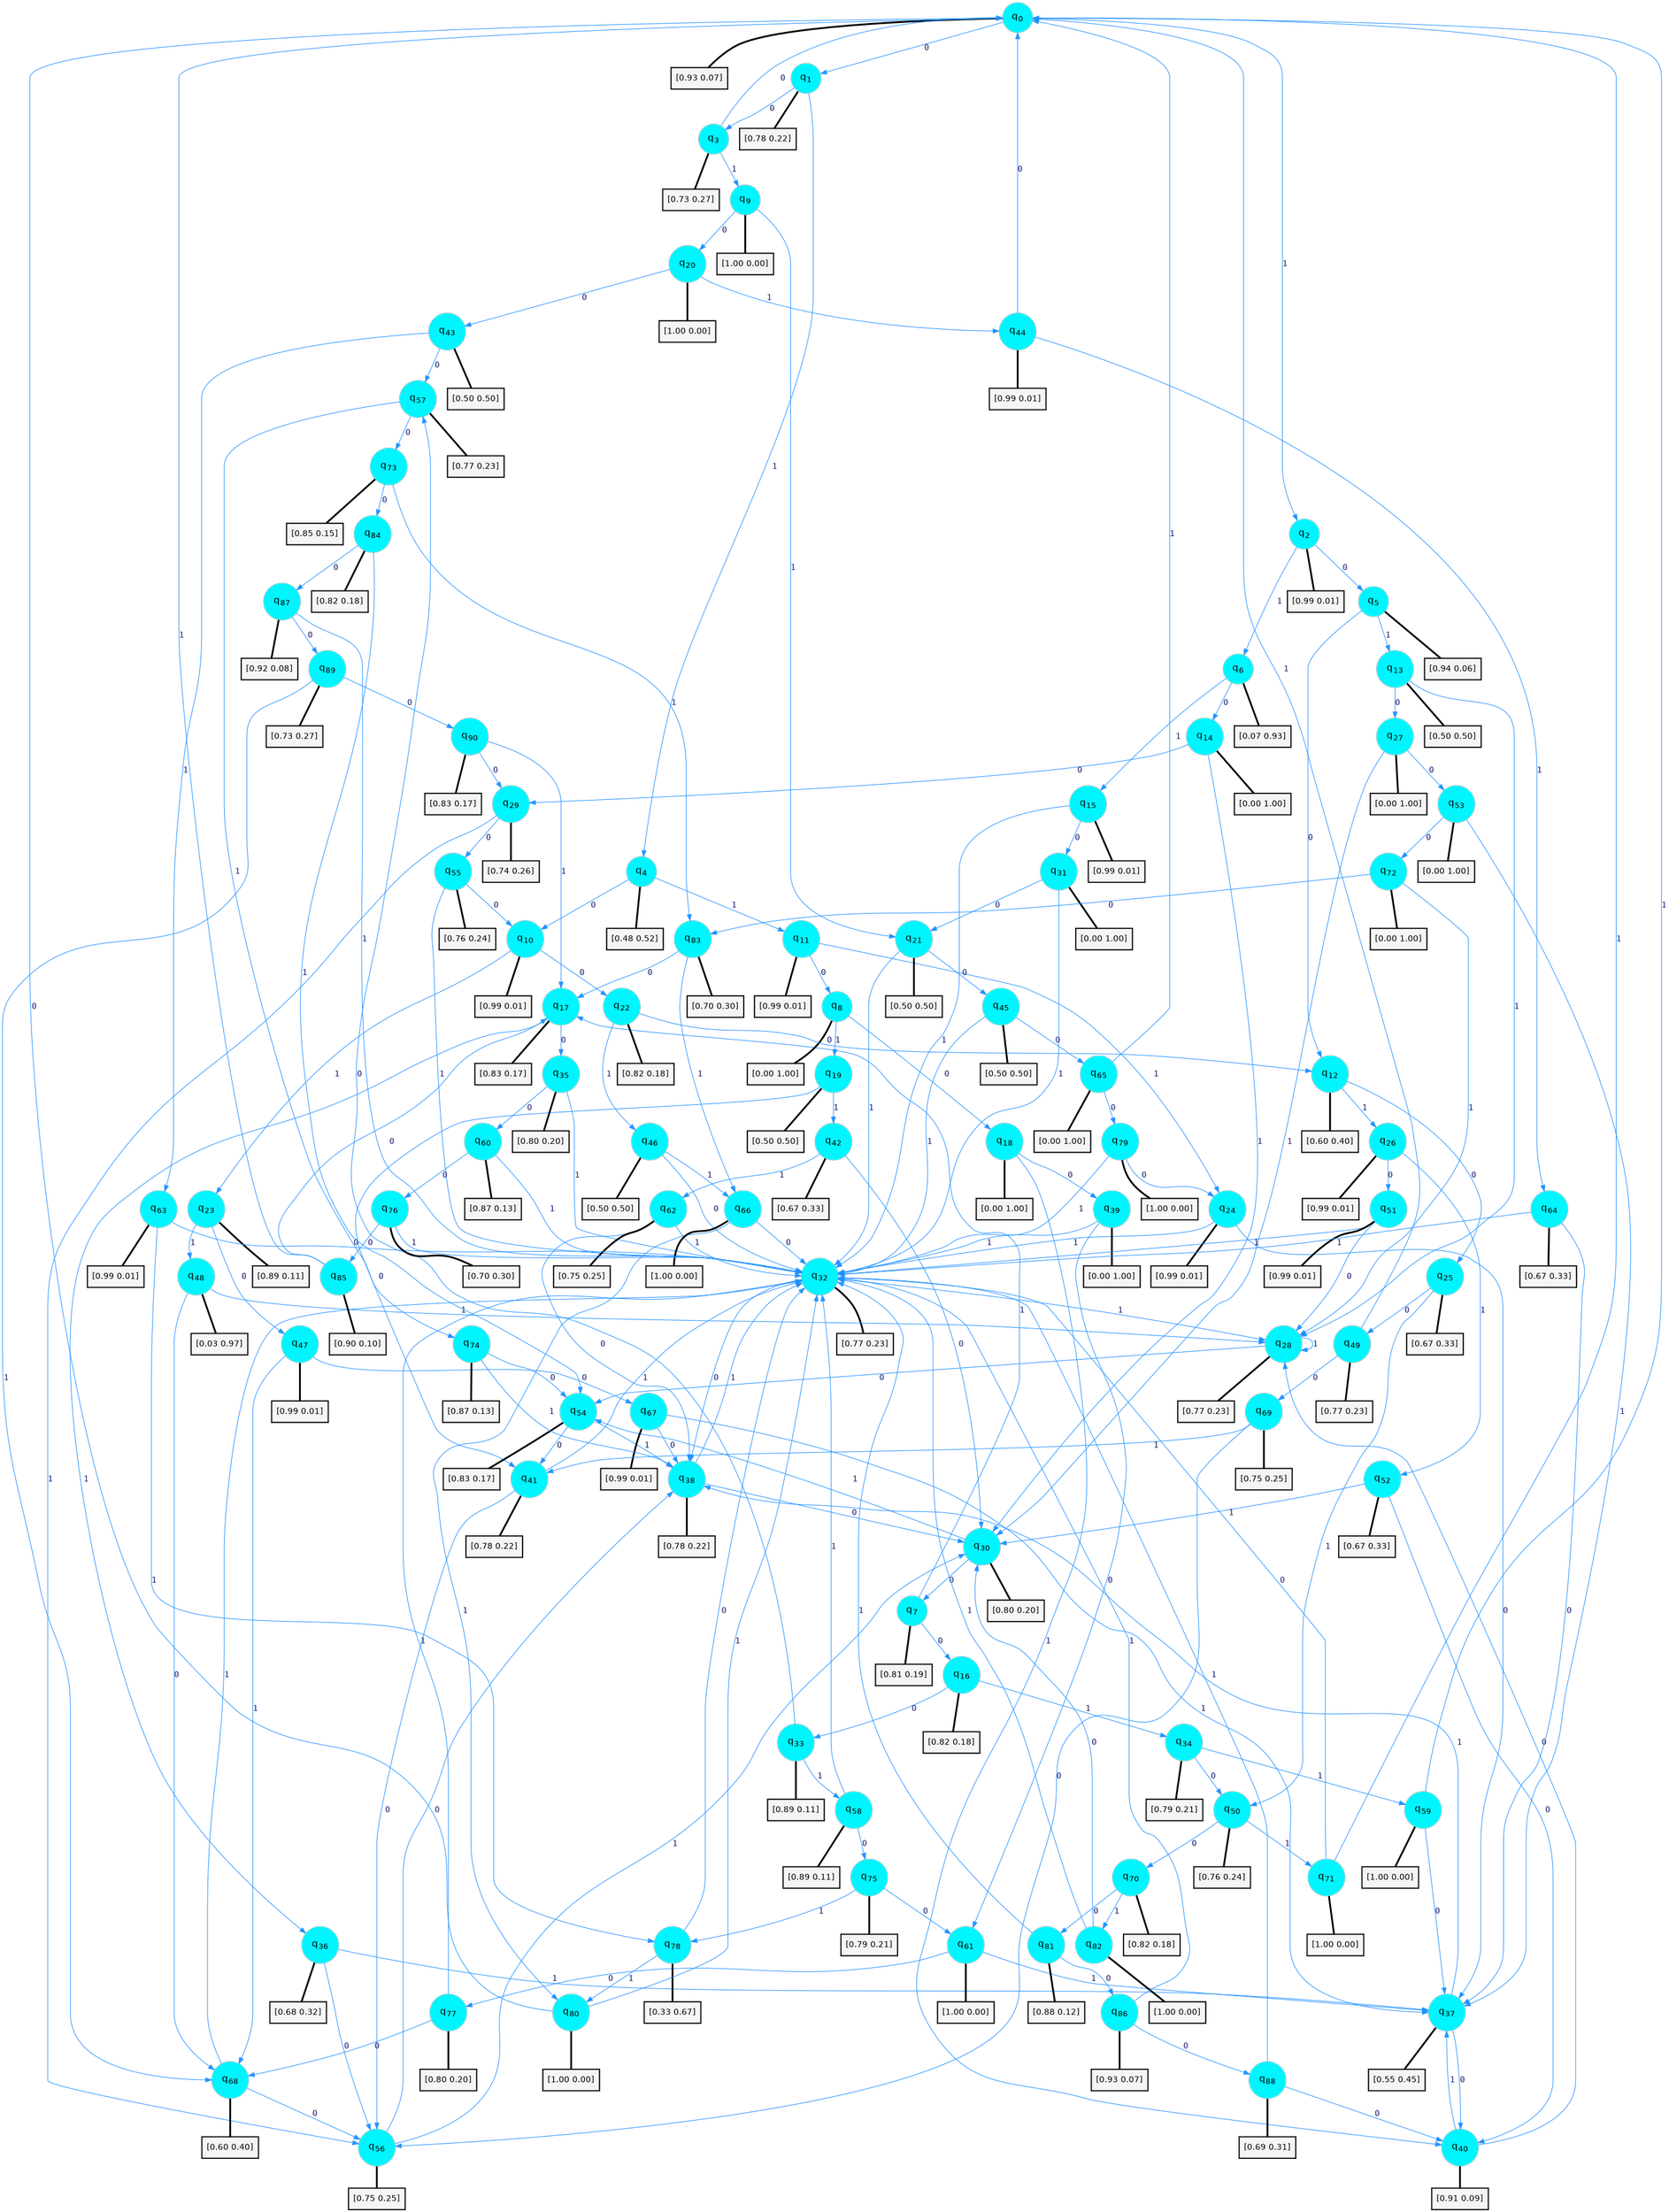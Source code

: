 digraph G {
graph [
bgcolor=transparent, dpi=300, rankdir=TD, size="40,25"];
node [
color=gray, fillcolor=turquoise1, fontcolor=black, fontname=Helvetica, fontsize=16, fontweight=bold, shape=circle, style=filled];
edge [
arrowsize=1, color=dodgerblue1, fontcolor=midnightblue, fontname=courier, fontweight=bold, penwidth=1, style=solid, weight=20];
0[label=<q<SUB>0</SUB>>];
1[label=<q<SUB>1</SUB>>];
2[label=<q<SUB>2</SUB>>];
3[label=<q<SUB>3</SUB>>];
4[label=<q<SUB>4</SUB>>];
5[label=<q<SUB>5</SUB>>];
6[label=<q<SUB>6</SUB>>];
7[label=<q<SUB>7</SUB>>];
8[label=<q<SUB>8</SUB>>];
9[label=<q<SUB>9</SUB>>];
10[label=<q<SUB>10</SUB>>];
11[label=<q<SUB>11</SUB>>];
12[label=<q<SUB>12</SUB>>];
13[label=<q<SUB>13</SUB>>];
14[label=<q<SUB>14</SUB>>];
15[label=<q<SUB>15</SUB>>];
16[label=<q<SUB>16</SUB>>];
17[label=<q<SUB>17</SUB>>];
18[label=<q<SUB>18</SUB>>];
19[label=<q<SUB>19</SUB>>];
20[label=<q<SUB>20</SUB>>];
21[label=<q<SUB>21</SUB>>];
22[label=<q<SUB>22</SUB>>];
23[label=<q<SUB>23</SUB>>];
24[label=<q<SUB>24</SUB>>];
25[label=<q<SUB>25</SUB>>];
26[label=<q<SUB>26</SUB>>];
27[label=<q<SUB>27</SUB>>];
28[label=<q<SUB>28</SUB>>];
29[label=<q<SUB>29</SUB>>];
30[label=<q<SUB>30</SUB>>];
31[label=<q<SUB>31</SUB>>];
32[label=<q<SUB>32</SUB>>];
33[label=<q<SUB>33</SUB>>];
34[label=<q<SUB>34</SUB>>];
35[label=<q<SUB>35</SUB>>];
36[label=<q<SUB>36</SUB>>];
37[label=<q<SUB>37</SUB>>];
38[label=<q<SUB>38</SUB>>];
39[label=<q<SUB>39</SUB>>];
40[label=<q<SUB>40</SUB>>];
41[label=<q<SUB>41</SUB>>];
42[label=<q<SUB>42</SUB>>];
43[label=<q<SUB>43</SUB>>];
44[label=<q<SUB>44</SUB>>];
45[label=<q<SUB>45</SUB>>];
46[label=<q<SUB>46</SUB>>];
47[label=<q<SUB>47</SUB>>];
48[label=<q<SUB>48</SUB>>];
49[label=<q<SUB>49</SUB>>];
50[label=<q<SUB>50</SUB>>];
51[label=<q<SUB>51</SUB>>];
52[label=<q<SUB>52</SUB>>];
53[label=<q<SUB>53</SUB>>];
54[label=<q<SUB>54</SUB>>];
55[label=<q<SUB>55</SUB>>];
56[label=<q<SUB>56</SUB>>];
57[label=<q<SUB>57</SUB>>];
58[label=<q<SUB>58</SUB>>];
59[label=<q<SUB>59</SUB>>];
60[label=<q<SUB>60</SUB>>];
61[label=<q<SUB>61</SUB>>];
62[label=<q<SUB>62</SUB>>];
63[label=<q<SUB>63</SUB>>];
64[label=<q<SUB>64</SUB>>];
65[label=<q<SUB>65</SUB>>];
66[label=<q<SUB>66</SUB>>];
67[label=<q<SUB>67</SUB>>];
68[label=<q<SUB>68</SUB>>];
69[label=<q<SUB>69</SUB>>];
70[label=<q<SUB>70</SUB>>];
71[label=<q<SUB>71</SUB>>];
72[label=<q<SUB>72</SUB>>];
73[label=<q<SUB>73</SUB>>];
74[label=<q<SUB>74</SUB>>];
75[label=<q<SUB>75</SUB>>];
76[label=<q<SUB>76</SUB>>];
77[label=<q<SUB>77</SUB>>];
78[label=<q<SUB>78</SUB>>];
79[label=<q<SUB>79</SUB>>];
80[label=<q<SUB>80</SUB>>];
81[label=<q<SUB>81</SUB>>];
82[label=<q<SUB>82</SUB>>];
83[label=<q<SUB>83</SUB>>];
84[label=<q<SUB>84</SUB>>];
85[label=<q<SUB>85</SUB>>];
86[label=<q<SUB>86</SUB>>];
87[label=<q<SUB>87</SUB>>];
88[label=<q<SUB>88</SUB>>];
89[label=<q<SUB>89</SUB>>];
90[label=<q<SUB>90</SUB>>];
91[label="[0.93 0.07]", shape=box,fontcolor=black, fontname=Helvetica, fontsize=14, penwidth=2, fillcolor=whitesmoke,color=black];
92[label="[0.78 0.22]", shape=box,fontcolor=black, fontname=Helvetica, fontsize=14, penwidth=2, fillcolor=whitesmoke,color=black];
93[label="[0.99 0.01]", shape=box,fontcolor=black, fontname=Helvetica, fontsize=14, penwidth=2, fillcolor=whitesmoke,color=black];
94[label="[0.73 0.27]", shape=box,fontcolor=black, fontname=Helvetica, fontsize=14, penwidth=2, fillcolor=whitesmoke,color=black];
95[label="[0.48 0.52]", shape=box,fontcolor=black, fontname=Helvetica, fontsize=14, penwidth=2, fillcolor=whitesmoke,color=black];
96[label="[0.94 0.06]", shape=box,fontcolor=black, fontname=Helvetica, fontsize=14, penwidth=2, fillcolor=whitesmoke,color=black];
97[label="[0.07 0.93]", shape=box,fontcolor=black, fontname=Helvetica, fontsize=14, penwidth=2, fillcolor=whitesmoke,color=black];
98[label="[0.81 0.19]", shape=box,fontcolor=black, fontname=Helvetica, fontsize=14, penwidth=2, fillcolor=whitesmoke,color=black];
99[label="[0.00 1.00]", shape=box,fontcolor=black, fontname=Helvetica, fontsize=14, penwidth=2, fillcolor=whitesmoke,color=black];
100[label="[1.00 0.00]", shape=box,fontcolor=black, fontname=Helvetica, fontsize=14, penwidth=2, fillcolor=whitesmoke,color=black];
101[label="[0.99 0.01]", shape=box,fontcolor=black, fontname=Helvetica, fontsize=14, penwidth=2, fillcolor=whitesmoke,color=black];
102[label="[0.99 0.01]", shape=box,fontcolor=black, fontname=Helvetica, fontsize=14, penwidth=2, fillcolor=whitesmoke,color=black];
103[label="[0.60 0.40]", shape=box,fontcolor=black, fontname=Helvetica, fontsize=14, penwidth=2, fillcolor=whitesmoke,color=black];
104[label="[0.50 0.50]", shape=box,fontcolor=black, fontname=Helvetica, fontsize=14, penwidth=2, fillcolor=whitesmoke,color=black];
105[label="[0.00 1.00]", shape=box,fontcolor=black, fontname=Helvetica, fontsize=14, penwidth=2, fillcolor=whitesmoke,color=black];
106[label="[0.99 0.01]", shape=box,fontcolor=black, fontname=Helvetica, fontsize=14, penwidth=2, fillcolor=whitesmoke,color=black];
107[label="[0.82 0.18]", shape=box,fontcolor=black, fontname=Helvetica, fontsize=14, penwidth=2, fillcolor=whitesmoke,color=black];
108[label="[0.83 0.17]", shape=box,fontcolor=black, fontname=Helvetica, fontsize=14, penwidth=2, fillcolor=whitesmoke,color=black];
109[label="[0.00 1.00]", shape=box,fontcolor=black, fontname=Helvetica, fontsize=14, penwidth=2, fillcolor=whitesmoke,color=black];
110[label="[0.50 0.50]", shape=box,fontcolor=black, fontname=Helvetica, fontsize=14, penwidth=2, fillcolor=whitesmoke,color=black];
111[label="[1.00 0.00]", shape=box,fontcolor=black, fontname=Helvetica, fontsize=14, penwidth=2, fillcolor=whitesmoke,color=black];
112[label="[0.50 0.50]", shape=box,fontcolor=black, fontname=Helvetica, fontsize=14, penwidth=2, fillcolor=whitesmoke,color=black];
113[label="[0.82 0.18]", shape=box,fontcolor=black, fontname=Helvetica, fontsize=14, penwidth=2, fillcolor=whitesmoke,color=black];
114[label="[0.89 0.11]", shape=box,fontcolor=black, fontname=Helvetica, fontsize=14, penwidth=2, fillcolor=whitesmoke,color=black];
115[label="[0.99 0.01]", shape=box,fontcolor=black, fontname=Helvetica, fontsize=14, penwidth=2, fillcolor=whitesmoke,color=black];
116[label="[0.67 0.33]", shape=box,fontcolor=black, fontname=Helvetica, fontsize=14, penwidth=2, fillcolor=whitesmoke,color=black];
117[label="[0.99 0.01]", shape=box,fontcolor=black, fontname=Helvetica, fontsize=14, penwidth=2, fillcolor=whitesmoke,color=black];
118[label="[0.00 1.00]", shape=box,fontcolor=black, fontname=Helvetica, fontsize=14, penwidth=2, fillcolor=whitesmoke,color=black];
119[label="[0.77 0.23]", shape=box,fontcolor=black, fontname=Helvetica, fontsize=14, penwidth=2, fillcolor=whitesmoke,color=black];
120[label="[0.74 0.26]", shape=box,fontcolor=black, fontname=Helvetica, fontsize=14, penwidth=2, fillcolor=whitesmoke,color=black];
121[label="[0.80 0.20]", shape=box,fontcolor=black, fontname=Helvetica, fontsize=14, penwidth=2, fillcolor=whitesmoke,color=black];
122[label="[0.00 1.00]", shape=box,fontcolor=black, fontname=Helvetica, fontsize=14, penwidth=2, fillcolor=whitesmoke,color=black];
123[label="[0.77 0.23]", shape=box,fontcolor=black, fontname=Helvetica, fontsize=14, penwidth=2, fillcolor=whitesmoke,color=black];
124[label="[0.89 0.11]", shape=box,fontcolor=black, fontname=Helvetica, fontsize=14, penwidth=2, fillcolor=whitesmoke,color=black];
125[label="[0.79 0.21]", shape=box,fontcolor=black, fontname=Helvetica, fontsize=14, penwidth=2, fillcolor=whitesmoke,color=black];
126[label="[0.80 0.20]", shape=box,fontcolor=black, fontname=Helvetica, fontsize=14, penwidth=2, fillcolor=whitesmoke,color=black];
127[label="[0.68 0.32]", shape=box,fontcolor=black, fontname=Helvetica, fontsize=14, penwidth=2, fillcolor=whitesmoke,color=black];
128[label="[0.55 0.45]", shape=box,fontcolor=black, fontname=Helvetica, fontsize=14, penwidth=2, fillcolor=whitesmoke,color=black];
129[label="[0.78 0.22]", shape=box,fontcolor=black, fontname=Helvetica, fontsize=14, penwidth=2, fillcolor=whitesmoke,color=black];
130[label="[0.00 1.00]", shape=box,fontcolor=black, fontname=Helvetica, fontsize=14, penwidth=2, fillcolor=whitesmoke,color=black];
131[label="[0.91 0.09]", shape=box,fontcolor=black, fontname=Helvetica, fontsize=14, penwidth=2, fillcolor=whitesmoke,color=black];
132[label="[0.78 0.22]", shape=box,fontcolor=black, fontname=Helvetica, fontsize=14, penwidth=2, fillcolor=whitesmoke,color=black];
133[label="[0.67 0.33]", shape=box,fontcolor=black, fontname=Helvetica, fontsize=14, penwidth=2, fillcolor=whitesmoke,color=black];
134[label="[0.50 0.50]", shape=box,fontcolor=black, fontname=Helvetica, fontsize=14, penwidth=2, fillcolor=whitesmoke,color=black];
135[label="[0.99 0.01]", shape=box,fontcolor=black, fontname=Helvetica, fontsize=14, penwidth=2, fillcolor=whitesmoke,color=black];
136[label="[0.50 0.50]", shape=box,fontcolor=black, fontname=Helvetica, fontsize=14, penwidth=2, fillcolor=whitesmoke,color=black];
137[label="[0.50 0.50]", shape=box,fontcolor=black, fontname=Helvetica, fontsize=14, penwidth=2, fillcolor=whitesmoke,color=black];
138[label="[0.99 0.01]", shape=box,fontcolor=black, fontname=Helvetica, fontsize=14, penwidth=2, fillcolor=whitesmoke,color=black];
139[label="[0.03 0.97]", shape=box,fontcolor=black, fontname=Helvetica, fontsize=14, penwidth=2, fillcolor=whitesmoke,color=black];
140[label="[0.77 0.23]", shape=box,fontcolor=black, fontname=Helvetica, fontsize=14, penwidth=2, fillcolor=whitesmoke,color=black];
141[label="[0.76 0.24]", shape=box,fontcolor=black, fontname=Helvetica, fontsize=14, penwidth=2, fillcolor=whitesmoke,color=black];
142[label="[0.99 0.01]", shape=box,fontcolor=black, fontname=Helvetica, fontsize=14, penwidth=2, fillcolor=whitesmoke,color=black];
143[label="[0.67 0.33]", shape=box,fontcolor=black, fontname=Helvetica, fontsize=14, penwidth=2, fillcolor=whitesmoke,color=black];
144[label="[0.00 1.00]", shape=box,fontcolor=black, fontname=Helvetica, fontsize=14, penwidth=2, fillcolor=whitesmoke,color=black];
145[label="[0.83 0.17]", shape=box,fontcolor=black, fontname=Helvetica, fontsize=14, penwidth=2, fillcolor=whitesmoke,color=black];
146[label="[0.76 0.24]", shape=box,fontcolor=black, fontname=Helvetica, fontsize=14, penwidth=2, fillcolor=whitesmoke,color=black];
147[label="[0.75 0.25]", shape=box,fontcolor=black, fontname=Helvetica, fontsize=14, penwidth=2, fillcolor=whitesmoke,color=black];
148[label="[0.77 0.23]", shape=box,fontcolor=black, fontname=Helvetica, fontsize=14, penwidth=2, fillcolor=whitesmoke,color=black];
149[label="[0.89 0.11]", shape=box,fontcolor=black, fontname=Helvetica, fontsize=14, penwidth=2, fillcolor=whitesmoke,color=black];
150[label="[1.00 0.00]", shape=box,fontcolor=black, fontname=Helvetica, fontsize=14, penwidth=2, fillcolor=whitesmoke,color=black];
151[label="[0.87 0.13]", shape=box,fontcolor=black, fontname=Helvetica, fontsize=14, penwidth=2, fillcolor=whitesmoke,color=black];
152[label="[1.00 0.00]", shape=box,fontcolor=black, fontname=Helvetica, fontsize=14, penwidth=2, fillcolor=whitesmoke,color=black];
153[label="[0.75 0.25]", shape=box,fontcolor=black, fontname=Helvetica, fontsize=14, penwidth=2, fillcolor=whitesmoke,color=black];
154[label="[0.99 0.01]", shape=box,fontcolor=black, fontname=Helvetica, fontsize=14, penwidth=2, fillcolor=whitesmoke,color=black];
155[label="[0.67 0.33]", shape=box,fontcolor=black, fontname=Helvetica, fontsize=14, penwidth=2, fillcolor=whitesmoke,color=black];
156[label="[0.00 1.00]", shape=box,fontcolor=black, fontname=Helvetica, fontsize=14, penwidth=2, fillcolor=whitesmoke,color=black];
157[label="[1.00 0.00]", shape=box,fontcolor=black, fontname=Helvetica, fontsize=14, penwidth=2, fillcolor=whitesmoke,color=black];
158[label="[0.99 0.01]", shape=box,fontcolor=black, fontname=Helvetica, fontsize=14, penwidth=2, fillcolor=whitesmoke,color=black];
159[label="[0.60 0.40]", shape=box,fontcolor=black, fontname=Helvetica, fontsize=14, penwidth=2, fillcolor=whitesmoke,color=black];
160[label="[0.75 0.25]", shape=box,fontcolor=black, fontname=Helvetica, fontsize=14, penwidth=2, fillcolor=whitesmoke,color=black];
161[label="[0.82 0.18]", shape=box,fontcolor=black, fontname=Helvetica, fontsize=14, penwidth=2, fillcolor=whitesmoke,color=black];
162[label="[1.00 0.00]", shape=box,fontcolor=black, fontname=Helvetica, fontsize=14, penwidth=2, fillcolor=whitesmoke,color=black];
163[label="[0.00 1.00]", shape=box,fontcolor=black, fontname=Helvetica, fontsize=14, penwidth=2, fillcolor=whitesmoke,color=black];
164[label="[0.85 0.15]", shape=box,fontcolor=black, fontname=Helvetica, fontsize=14, penwidth=2, fillcolor=whitesmoke,color=black];
165[label="[0.87 0.13]", shape=box,fontcolor=black, fontname=Helvetica, fontsize=14, penwidth=2, fillcolor=whitesmoke,color=black];
166[label="[0.79 0.21]", shape=box,fontcolor=black, fontname=Helvetica, fontsize=14, penwidth=2, fillcolor=whitesmoke,color=black];
167[label="[0.70 0.30]", shape=box,fontcolor=black, fontname=Helvetica, fontsize=14, penwidth=2, fillcolor=whitesmoke,color=black];
168[label="[0.80 0.20]", shape=box,fontcolor=black, fontname=Helvetica, fontsize=14, penwidth=2, fillcolor=whitesmoke,color=black];
169[label="[0.33 0.67]", shape=box,fontcolor=black, fontname=Helvetica, fontsize=14, penwidth=2, fillcolor=whitesmoke,color=black];
170[label="[1.00 0.00]", shape=box,fontcolor=black, fontname=Helvetica, fontsize=14, penwidth=2, fillcolor=whitesmoke,color=black];
171[label="[1.00 0.00]", shape=box,fontcolor=black, fontname=Helvetica, fontsize=14, penwidth=2, fillcolor=whitesmoke,color=black];
172[label="[0.88 0.12]", shape=box,fontcolor=black, fontname=Helvetica, fontsize=14, penwidth=2, fillcolor=whitesmoke,color=black];
173[label="[1.00 0.00]", shape=box,fontcolor=black, fontname=Helvetica, fontsize=14, penwidth=2, fillcolor=whitesmoke,color=black];
174[label="[0.70 0.30]", shape=box,fontcolor=black, fontname=Helvetica, fontsize=14, penwidth=2, fillcolor=whitesmoke,color=black];
175[label="[0.82 0.18]", shape=box,fontcolor=black, fontname=Helvetica, fontsize=14, penwidth=2, fillcolor=whitesmoke,color=black];
176[label="[0.90 0.10]", shape=box,fontcolor=black, fontname=Helvetica, fontsize=14, penwidth=2, fillcolor=whitesmoke,color=black];
177[label="[0.93 0.07]", shape=box,fontcolor=black, fontname=Helvetica, fontsize=14, penwidth=2, fillcolor=whitesmoke,color=black];
178[label="[0.92 0.08]", shape=box,fontcolor=black, fontname=Helvetica, fontsize=14, penwidth=2, fillcolor=whitesmoke,color=black];
179[label="[0.69 0.31]", shape=box,fontcolor=black, fontname=Helvetica, fontsize=14, penwidth=2, fillcolor=whitesmoke,color=black];
180[label="[0.73 0.27]", shape=box,fontcolor=black, fontname=Helvetica, fontsize=14, penwidth=2, fillcolor=whitesmoke,color=black];
181[label="[0.83 0.17]", shape=box,fontcolor=black, fontname=Helvetica, fontsize=14, penwidth=2, fillcolor=whitesmoke,color=black];
0->1 [label=0];
0->2 [label=1];
0->91 [arrowhead=none, penwidth=3,color=black];
1->3 [label=0];
1->4 [label=1];
1->92 [arrowhead=none, penwidth=3,color=black];
2->5 [label=0];
2->6 [label=1];
2->93 [arrowhead=none, penwidth=3,color=black];
3->0 [label=0];
3->9 [label=1];
3->94 [arrowhead=none, penwidth=3,color=black];
4->10 [label=0];
4->11 [label=1];
4->95 [arrowhead=none, penwidth=3,color=black];
5->12 [label=0];
5->13 [label=1];
5->96 [arrowhead=none, penwidth=3,color=black];
6->14 [label=0];
6->15 [label=1];
6->97 [arrowhead=none, penwidth=3,color=black];
7->16 [label=0];
7->17 [label=1];
7->98 [arrowhead=none, penwidth=3,color=black];
8->18 [label=0];
8->19 [label=1];
8->99 [arrowhead=none, penwidth=3,color=black];
9->20 [label=0];
9->21 [label=1];
9->100 [arrowhead=none, penwidth=3,color=black];
10->22 [label=0];
10->23 [label=1];
10->101 [arrowhead=none, penwidth=3,color=black];
11->8 [label=0];
11->24 [label=1];
11->102 [arrowhead=none, penwidth=3,color=black];
12->25 [label=0];
12->26 [label=1];
12->103 [arrowhead=none, penwidth=3,color=black];
13->27 [label=0];
13->28 [label=1];
13->104 [arrowhead=none, penwidth=3,color=black];
14->29 [label=0];
14->30 [label=1];
14->105 [arrowhead=none, penwidth=3,color=black];
15->31 [label=0];
15->32 [label=1];
15->106 [arrowhead=none, penwidth=3,color=black];
16->33 [label=0];
16->34 [label=1];
16->107 [arrowhead=none, penwidth=3,color=black];
17->35 [label=0];
17->36 [label=1];
17->108 [arrowhead=none, penwidth=3,color=black];
18->39 [label=0];
18->40 [label=1];
18->109 [arrowhead=none, penwidth=3,color=black];
19->41 [label=0];
19->42 [label=1];
19->110 [arrowhead=none, penwidth=3,color=black];
20->43 [label=0];
20->44 [label=1];
20->111 [arrowhead=none, penwidth=3,color=black];
21->45 [label=0];
21->32 [label=1];
21->112 [arrowhead=none, penwidth=3,color=black];
22->12 [label=0];
22->46 [label=1];
22->113 [arrowhead=none, penwidth=3,color=black];
23->47 [label=0];
23->48 [label=1];
23->114 [arrowhead=none, penwidth=3,color=black];
24->37 [label=0];
24->32 [label=1];
24->115 [arrowhead=none, penwidth=3,color=black];
25->49 [label=0];
25->50 [label=1];
25->116 [arrowhead=none, penwidth=3,color=black];
26->51 [label=0];
26->52 [label=1];
26->117 [arrowhead=none, penwidth=3,color=black];
27->53 [label=0];
27->30 [label=1];
27->118 [arrowhead=none, penwidth=3,color=black];
28->54 [label=0];
28->28 [label=1];
28->119 [arrowhead=none, penwidth=3,color=black];
29->55 [label=0];
29->56 [label=1];
29->120 [arrowhead=none, penwidth=3,color=black];
30->7 [label=0];
30->54 [label=1];
30->121 [arrowhead=none, penwidth=3,color=black];
31->21 [label=0];
31->32 [label=1];
31->122 [arrowhead=none, penwidth=3,color=black];
32->38 [label=0];
32->28 [label=1];
32->123 [arrowhead=none, penwidth=3,color=black];
33->57 [label=0];
33->58 [label=1];
33->124 [arrowhead=none, penwidth=3,color=black];
34->50 [label=0];
34->59 [label=1];
34->125 [arrowhead=none, penwidth=3,color=black];
35->60 [label=0];
35->32 [label=1];
35->126 [arrowhead=none, penwidth=3,color=black];
36->56 [label=0];
36->37 [label=1];
36->127 [arrowhead=none, penwidth=3,color=black];
37->40 [label=0];
37->38 [label=1];
37->128 [arrowhead=none, penwidth=3,color=black];
38->30 [label=0];
38->32 [label=1];
38->129 [arrowhead=none, penwidth=3,color=black];
39->61 [label=0];
39->32 [label=1];
39->130 [arrowhead=none, penwidth=3,color=black];
40->28 [label=0];
40->37 [label=1];
40->131 [arrowhead=none, penwidth=3,color=black];
41->56 [label=0];
41->32 [label=1];
41->132 [arrowhead=none, penwidth=3,color=black];
42->30 [label=0];
42->62 [label=1];
42->133 [arrowhead=none, penwidth=3,color=black];
43->57 [label=0];
43->63 [label=1];
43->134 [arrowhead=none, penwidth=3,color=black];
44->0 [label=0];
44->64 [label=1];
44->135 [arrowhead=none, penwidth=3,color=black];
45->65 [label=0];
45->32 [label=1];
45->136 [arrowhead=none, penwidth=3,color=black];
46->32 [label=0];
46->66 [label=1];
46->137 [arrowhead=none, penwidth=3,color=black];
47->67 [label=0];
47->68 [label=1];
47->138 [arrowhead=none, penwidth=3,color=black];
48->68 [label=0];
48->28 [label=1];
48->139 [arrowhead=none, penwidth=3,color=black];
49->69 [label=0];
49->0 [label=1];
49->140 [arrowhead=none, penwidth=3,color=black];
50->70 [label=0];
50->71 [label=1];
50->141 [arrowhead=none, penwidth=3,color=black];
51->28 [label=0];
51->32 [label=1];
51->142 [arrowhead=none, penwidth=3,color=black];
52->40 [label=0];
52->30 [label=1];
52->143 [arrowhead=none, penwidth=3,color=black];
53->72 [label=0];
53->37 [label=1];
53->144 [arrowhead=none, penwidth=3,color=black];
54->41 [label=0];
54->38 [label=1];
54->145 [arrowhead=none, penwidth=3,color=black];
55->10 [label=0];
55->32 [label=1];
55->146 [arrowhead=none, penwidth=3,color=black];
56->38 [label=0];
56->30 [label=1];
56->147 [arrowhead=none, penwidth=3,color=black];
57->73 [label=0];
57->74 [label=1];
57->148 [arrowhead=none, penwidth=3,color=black];
58->75 [label=0];
58->32 [label=1];
58->149 [arrowhead=none, penwidth=3,color=black];
59->37 [label=0];
59->0 [label=1];
59->150 [arrowhead=none, penwidth=3,color=black];
60->76 [label=0];
60->32 [label=1];
60->151 [arrowhead=none, penwidth=3,color=black];
61->77 [label=0];
61->37 [label=1];
61->152 [arrowhead=none, penwidth=3,color=black];
62->38 [label=0];
62->32 [label=1];
62->153 [arrowhead=none, penwidth=3,color=black];
63->32 [label=0];
63->78 [label=1];
63->154 [arrowhead=none, penwidth=3,color=black];
64->37 [label=0];
64->32 [label=1];
64->155 [arrowhead=none, penwidth=3,color=black];
65->79 [label=0];
65->0 [label=1];
65->156 [arrowhead=none, penwidth=3,color=black];
66->32 [label=0];
66->80 [label=1];
66->157 [arrowhead=none, penwidth=3,color=black];
67->38 [label=0];
67->37 [label=1];
67->158 [arrowhead=none, penwidth=3,color=black];
68->56 [label=0];
68->32 [label=1];
68->159 [arrowhead=none, penwidth=3,color=black];
69->56 [label=0];
69->41 [label=1];
69->160 [arrowhead=none, penwidth=3,color=black];
70->81 [label=0];
70->82 [label=1];
70->161 [arrowhead=none, penwidth=3,color=black];
71->32 [label=0];
71->0 [label=1];
71->162 [arrowhead=none, penwidth=3,color=black];
72->83 [label=0];
72->28 [label=1];
72->163 [arrowhead=none, penwidth=3,color=black];
73->84 [label=0];
73->83 [label=1];
73->164 [arrowhead=none, penwidth=3,color=black];
74->54 [label=0];
74->38 [label=1];
74->165 [arrowhead=none, penwidth=3,color=black];
75->61 [label=0];
75->78 [label=1];
75->166 [arrowhead=none, penwidth=3,color=black];
76->85 [label=0];
76->32 [label=1];
76->167 [arrowhead=none, penwidth=3,color=black];
77->68 [label=0];
77->32 [label=1];
77->168 [arrowhead=none, penwidth=3,color=black];
78->32 [label=0];
78->80 [label=1];
78->169 [arrowhead=none, penwidth=3,color=black];
79->24 [label=0];
79->32 [label=1];
79->170 [arrowhead=none, penwidth=3,color=black];
80->0 [label=0];
80->32 [label=1];
80->171 [arrowhead=none, penwidth=3,color=black];
81->86 [label=0];
81->32 [label=1];
81->172 [arrowhead=none, penwidth=3,color=black];
82->30 [label=0];
82->32 [label=1];
82->173 [arrowhead=none, penwidth=3,color=black];
83->17 [label=0];
83->66 [label=1];
83->174 [arrowhead=none, penwidth=3,color=black];
84->87 [label=0];
84->54 [label=1];
84->175 [arrowhead=none, penwidth=3,color=black];
85->17 [label=0];
85->0 [label=1];
85->176 [arrowhead=none, penwidth=3,color=black];
86->88 [label=0];
86->32 [label=1];
86->177 [arrowhead=none, penwidth=3,color=black];
87->89 [label=0];
87->32 [label=1];
87->178 [arrowhead=none, penwidth=3,color=black];
88->40 [label=0];
88->32 [label=1];
88->179 [arrowhead=none, penwidth=3,color=black];
89->90 [label=0];
89->68 [label=1];
89->180 [arrowhead=none, penwidth=3,color=black];
90->29 [label=0];
90->17 [label=1];
90->181 [arrowhead=none, penwidth=3,color=black];
}
